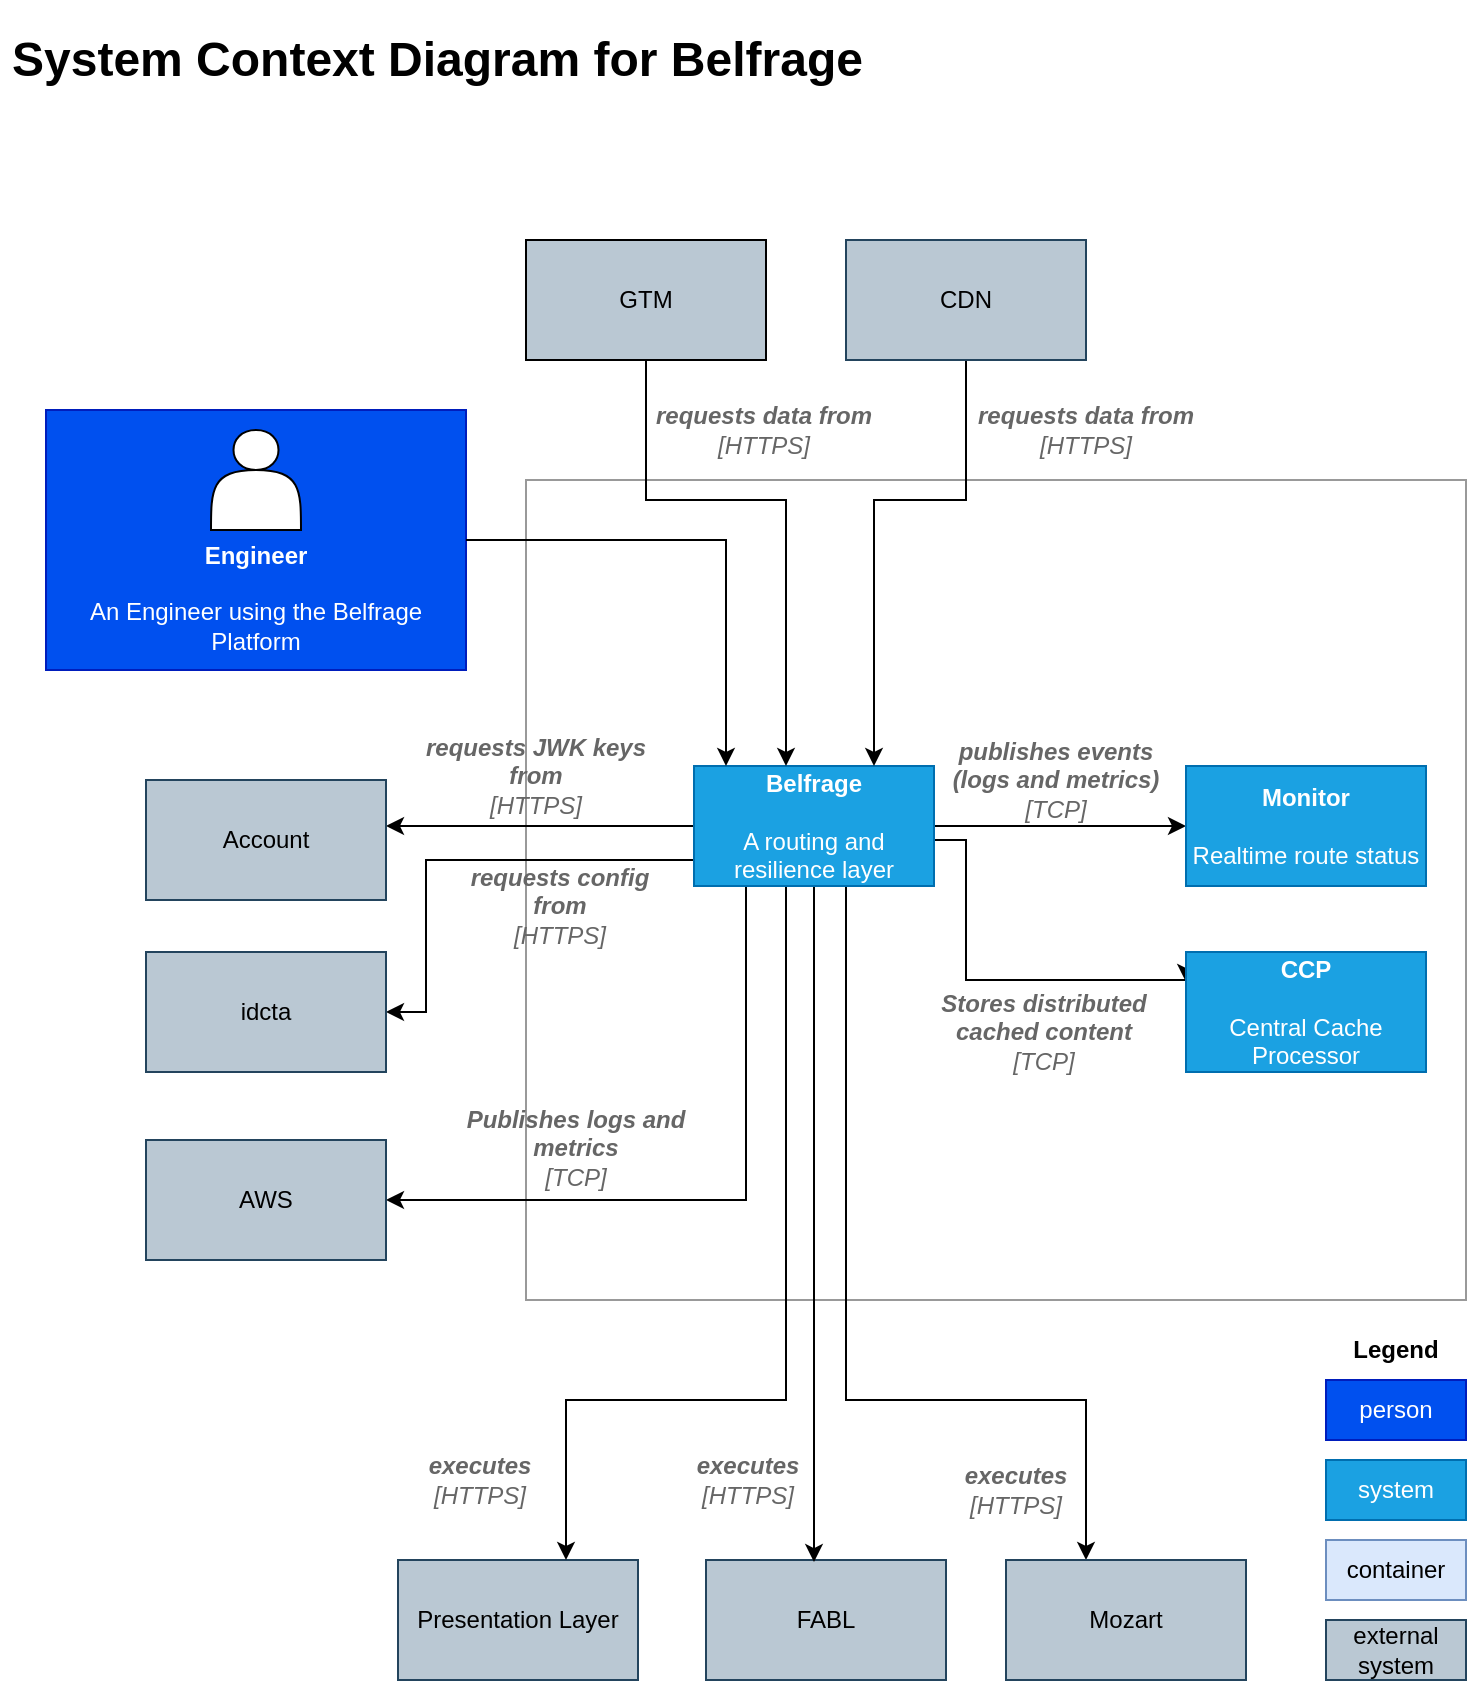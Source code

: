 <mxfile version="13.6.5">
    <diagram id="yKp5CQcjfNolYZbuaR4e" name="Page-1">
        <mxGraphModel dx="1402" dy="1243" grid="1" gridSize="10" guides="1" tooltips="1" connect="1" arrows="1" fold="1" page="1" pageScale="1" pageWidth="827" pageHeight="1169" math="0" shadow="0">
            <root>
                <mxCell id="0"/>
                <mxCell id="1" parent="0"/>
                <mxCell id="25" value="" style="rounded=0;whiteSpace=wrap;html=1;fillColor=none;strokeColor=#999999;" parent="1" vertex="1">
                    <mxGeometry x="270" y="240" width="470" height="410" as="geometry"/>
                </mxCell>
                <mxCell id="2" value="Presentation Layer" style="rounded=0;whiteSpace=wrap;html=1;fillColor=#bac8d3;strokeColor=#23445d;" parent="1" vertex="1">
                    <mxGeometry x="206" y="780" width="120" height="60" as="geometry"/>
                </mxCell>
                <mxCell id="3" value="FABL" style="rounded=0;whiteSpace=wrap;html=1;fillColor=#bac8d3;strokeColor=#23445d;" parent="1" vertex="1">
                    <mxGeometry x="360" y="780" width="120" height="60" as="geometry"/>
                </mxCell>
                <mxCell id="28" style="edgeStyle=orthogonalEdgeStyle;rounded=0;orthogonalLoop=1;jettySize=auto;html=1;" parent="1" source="4" target="2" edge="1">
                    <mxGeometry relative="1" as="geometry">
                        <Array as="points">
                            <mxPoint x="400" y="700"/>
                            <mxPoint x="290" y="700"/>
                        </Array>
                        <mxPoint x="290" y="679" as="targetPoint"/>
                    </mxGeometry>
                </mxCell>
                <mxCell id="30" style="edgeStyle=orthogonalEdgeStyle;rounded=0;orthogonalLoop=1;jettySize=auto;html=1;" parent="1" source="4" target="18" edge="1">
                    <mxGeometry relative="1" as="geometry">
                        <Array as="points">
                            <mxPoint x="430" y="700"/>
                            <mxPoint x="550" y="700"/>
                        </Array>
                        <mxPoint x="550" y="680" as="targetPoint"/>
                    </mxGeometry>
                </mxCell>
                <mxCell id="31" style="edgeStyle=orthogonalEdgeStyle;rounded=0;orthogonalLoop=1;jettySize=auto;html=1;entryX=0;entryY=0.25;entryDx=0;entryDy=0;" parent="1" source="4" target="27" edge="1">
                    <mxGeometry relative="1" as="geometry">
                        <Array as="points">
                            <mxPoint x="490" y="420"/>
                            <mxPoint x="490" y="490"/>
                            <mxPoint x="600" y="490"/>
                        </Array>
                    </mxGeometry>
                </mxCell>
                <mxCell id="33" style="edgeStyle=orthogonalEdgeStyle;rounded=0;orthogonalLoop=1;jettySize=auto;html=1;entryX=0;entryY=0.5;entryDx=0;entryDy=0;" parent="1" source="4" target="26" edge="1">
                    <mxGeometry relative="1" as="geometry"/>
                </mxCell>
                <mxCell id="42" style="edgeStyle=orthogonalEdgeStyle;rounded=0;orthogonalLoop=1;jettySize=auto;html=1;" parent="1" source="4" target="37" edge="1">
                    <mxGeometry relative="1" as="geometry">
                        <Array as="points">
                            <mxPoint x="140" y="410"/>
                        </Array>
                    </mxGeometry>
                </mxCell>
                <mxCell id="43" style="edgeStyle=orthogonalEdgeStyle;rounded=0;orthogonalLoop=1;jettySize=auto;html=1;" parent="1" source="4" target="38" edge="1">
                    <mxGeometry relative="1" as="geometry">
                        <Array as="points">
                            <mxPoint x="220" y="430"/>
                            <mxPoint x="220" y="506"/>
                        </Array>
                    </mxGeometry>
                </mxCell>
                <mxCell id="51" style="edgeStyle=orthogonalEdgeStyle;rounded=0;orthogonalLoop=1;jettySize=auto;html=1;entryX=0.45;entryY=0.017;entryDx=0;entryDy=0;entryPerimeter=0;" parent="1" source="4" target="3" edge="1">
                    <mxGeometry relative="1" as="geometry"/>
                </mxCell>
                <mxCell id="60" style="edgeStyle=orthogonalEdgeStyle;rounded=0;orthogonalLoop=1;jettySize=auto;html=1;entryX=1;entryY=0.5;entryDx=0;entryDy=0;" edge="1" parent="1" source="4" target="59">
                    <mxGeometry relative="1" as="geometry">
                        <Array as="points">
                            <mxPoint x="380" y="600"/>
                        </Array>
                    </mxGeometry>
                </mxCell>
                <mxCell id="4" value="&lt;b&gt;Belfrage&lt;/b&gt;&lt;br&gt;&lt;br&gt;A routing and resilience layer" style="rounded=0;whiteSpace=wrap;html=1;fillColor=#1ba1e2;strokeColor=#006EAF;fontColor=#ffffff;" parent="1" vertex="1">
                    <mxGeometry x="354" y="383" width="120" height="60" as="geometry"/>
                </mxCell>
                <mxCell id="8" style="edgeStyle=orthogonalEdgeStyle;rounded=0;orthogonalLoop=1;jettySize=auto;html=1;" parent="1" source="5" edge="1">
                    <mxGeometry relative="1" as="geometry">
                        <mxPoint x="400" y="383" as="targetPoint"/>
                        <Array as="points">
                            <mxPoint x="330" y="250"/>
                            <mxPoint x="400" y="250"/>
                            <mxPoint x="400" y="383"/>
                        </Array>
                    </mxGeometry>
                </mxCell>
                <mxCell id="5" value="GTM" style="rounded=0;whiteSpace=wrap;html=1;fillColor=#BAC8D3;" parent="1" vertex="1">
                    <mxGeometry x="270" y="120" width="120" height="60" as="geometry"/>
                </mxCell>
                <mxCell id="9" style="edgeStyle=orthogonalEdgeStyle;rounded=0;orthogonalLoop=1;jettySize=auto;html=1;entryX=0.75;entryY=0;entryDx=0;entryDy=0;" parent="1" source="6" target="4" edge="1">
                    <mxGeometry relative="1" as="geometry">
                        <Array as="points">
                            <mxPoint x="490" y="250"/>
                            <mxPoint x="444" y="250"/>
                        </Array>
                    </mxGeometry>
                </mxCell>
                <mxCell id="6" value="CDN" style="rounded=0;whiteSpace=wrap;html=1;fillColor=#bac8d3;strokeColor=#23445d;" parent="1" vertex="1">
                    <mxGeometry x="430" y="120" width="120" height="60" as="geometry"/>
                </mxCell>
                <mxCell id="17" value="&lt;h1&gt;System Context Diagram for Belfrage&lt;/h1&gt;&lt;p&gt;&lt;br&gt;&lt;/p&gt;" style="text;html=1;strokeColor=none;fillColor=none;spacing=5;spacingTop=-20;whiteSpace=wrap;overflow=hidden;rounded=0;" parent="1" vertex="1">
                    <mxGeometry x="7.5" y="10" width="505" height="100" as="geometry"/>
                </mxCell>
                <mxCell id="18" value="Mozart" style="rounded=0;whiteSpace=wrap;html=1;fillColor=#bac8d3;strokeColor=#23445d;" parent="1" vertex="1">
                    <mxGeometry x="510" y="780" width="120" height="60" as="geometry"/>
                </mxCell>
                <mxCell id="21" value="" style="group" parent="1" vertex="1" connectable="0">
                    <mxGeometry x="30" y="205" width="210" height="130" as="geometry"/>
                </mxCell>
                <mxCell id="22" value="&lt;br&gt;&lt;br&gt;&lt;br&gt;&lt;br&gt;&lt;b&gt;Engineer&lt;/b&gt;&lt;br&gt;&lt;br&gt;An Engineer using the Belfrage Platform" style="rounded=0;whiteSpace=wrap;html=1;fillColor=#0050ef;strokeColor=#001DBC;fontColor=#ffffff;" parent="21" vertex="1">
                    <mxGeometry width="210" height="130" as="geometry"/>
                </mxCell>
                <mxCell id="23" value="" style="shape=actor;whiteSpace=wrap;html=1;" parent="21" vertex="1">
                    <mxGeometry x="82.5" y="10" width="45" height="50" as="geometry"/>
                </mxCell>
                <mxCell id="26" value="&lt;b&gt;Monitor&lt;/b&gt;&lt;br&gt;&lt;br&gt;Realtime route status" style="rounded=0;whiteSpace=wrap;html=1;fillColor=#1ba1e2;strokeColor=#006EAF;fontColor=#ffffff;" parent="1" vertex="1">
                    <mxGeometry x="600" y="383" width="120" height="60" as="geometry"/>
                </mxCell>
                <mxCell id="27" value="&lt;b&gt;CCP&lt;br&gt;&lt;/b&gt;&lt;br&gt;Central Cache Processor" style="rounded=0;whiteSpace=wrap;html=1;fillColor=#1ba1e2;strokeColor=#006EAF;fontColor=#ffffff;" parent="1" vertex="1">
                    <mxGeometry x="600" y="476" width="120" height="60" as="geometry"/>
                </mxCell>
                <mxCell id="37" value="Account" style="rounded=0;whiteSpace=wrap;html=1;fillColor=#bac8d3;strokeColor=#23445d;" parent="1" vertex="1">
                    <mxGeometry x="80" y="390" width="120" height="60" as="geometry"/>
                </mxCell>
                <mxCell id="38" value="idcta" style="rounded=0;whiteSpace=wrap;html=1;fillColor=#bac8d3;strokeColor=#23445d;" parent="1" vertex="1">
                    <mxGeometry x="80" y="476" width="120" height="60" as="geometry"/>
                </mxCell>
                <mxCell id="44" value="&lt;font color=&quot;#666666&quot;&gt;&lt;i&gt;&lt;b&gt;requests JWK keys from&lt;/b&gt;&lt;br&gt;[HTTPS]&lt;/i&gt;&lt;/font&gt;" style="text;html=1;strokeColor=none;fillColor=none;align=center;verticalAlign=middle;whiteSpace=wrap;rounded=0;" parent="1" vertex="1">
                    <mxGeometry x="210" y="378" width="130" height="20" as="geometry"/>
                </mxCell>
                <mxCell id="45" value="&lt;font color=&quot;#666666&quot;&gt;&lt;i&gt;&lt;b&gt;requests config from&lt;/b&gt;&lt;br&gt;[HTTPS]&lt;/i&gt;&lt;/font&gt;" style="text;html=1;strokeColor=none;fillColor=none;align=center;verticalAlign=middle;whiteSpace=wrap;rounded=0;" parent="1" vertex="1">
                    <mxGeometry x="234" y="443" width="106" height="20" as="geometry"/>
                </mxCell>
                <mxCell id="46" value="&lt;font color=&quot;#666666&quot;&gt;&lt;i&gt;&lt;b&gt;requests data from&lt;/b&gt;&lt;br&gt;[HTTPS]&lt;/i&gt;&lt;/font&gt;" style="text;html=1;strokeColor=none;fillColor=none;align=center;verticalAlign=middle;whiteSpace=wrap;rounded=0;" parent="1" vertex="1">
                    <mxGeometry x="485" y="205" width="130" height="20" as="geometry"/>
                </mxCell>
                <mxCell id="47" value="&lt;font color=&quot;#666666&quot;&gt;&lt;i&gt;&lt;b&gt;requests data from&lt;/b&gt;&lt;br&gt;[HTTPS]&lt;/i&gt;&lt;/font&gt;" style="text;html=1;strokeColor=none;fillColor=none;align=center;verticalAlign=middle;whiteSpace=wrap;rounded=0;" parent="1" vertex="1">
                    <mxGeometry x="324" y="205" width="130" height="20" as="geometry"/>
                </mxCell>
                <mxCell id="48" value="&lt;i&gt;&lt;font color=&quot;#666666&quot;&gt;&lt;b&gt;publishes events (logs and metrics)&lt;/b&gt; [TCP]&lt;/font&gt;&lt;/i&gt;" style="text;html=1;strokeColor=none;fillColor=none;align=center;verticalAlign=middle;whiteSpace=wrap;rounded=0;" parent="1" vertex="1">
                    <mxGeometry x="480" y="380" width="110" height="20" as="geometry"/>
                </mxCell>
                <mxCell id="49" value="&lt;i&gt;&lt;font color=&quot;#666666&quot;&gt;&lt;b&gt;Stores distributed cached content&lt;/b&gt; [TCP]&lt;/font&gt;&lt;/i&gt;" style="text;html=1;strokeColor=none;fillColor=none;align=center;verticalAlign=middle;whiteSpace=wrap;rounded=0;" parent="1" vertex="1">
                    <mxGeometry x="474" y="496" width="110" height="40" as="geometry"/>
                </mxCell>
                <mxCell id="50" value="&lt;i&gt;&lt;font color=&quot;#666666&quot;&gt;&lt;b&gt;executes&lt;/b&gt;&lt;br&gt;[HTTPS]&lt;/font&gt;&lt;/i&gt;" style="text;html=1;strokeColor=none;fillColor=none;align=center;verticalAlign=middle;whiteSpace=wrap;rounded=0;" parent="1" vertex="1">
                    <mxGeometry x="212" y="730" width="70" height="20" as="geometry"/>
                </mxCell>
                <mxCell id="52" value="&lt;i&gt;&lt;font color=&quot;#666666&quot;&gt;&lt;b&gt;executes&lt;/b&gt;&lt;br&gt;[HTTPS]&lt;/font&gt;&lt;/i&gt;" style="text;html=1;strokeColor=none;fillColor=none;align=center;verticalAlign=middle;whiteSpace=wrap;rounded=0;" parent="1" vertex="1">
                    <mxGeometry x="326" y="730" width="110" height="20" as="geometry"/>
                </mxCell>
                <mxCell id="53" value="&lt;i&gt;&lt;font color=&quot;#666666&quot;&gt;&lt;b&gt;executes&lt;/b&gt;&lt;br&gt;[HTTPS]&lt;/font&gt;&lt;/i&gt;" style="text;html=1;strokeColor=none;fillColor=none;align=center;verticalAlign=middle;whiteSpace=wrap;rounded=0;" parent="1" vertex="1">
                    <mxGeometry x="460" y="735" width="110" height="20" as="geometry"/>
                </mxCell>
                <mxCell id="54" value="container" style="rounded=0;whiteSpace=wrap;html=1;fillColor=#dae8fc;strokeColor=#6c8ebf;" parent="1" vertex="1">
                    <mxGeometry x="670" y="770" width="70" height="30" as="geometry"/>
                </mxCell>
                <mxCell id="55" value="system" style="rounded=0;whiteSpace=wrap;html=1;fillColor=#1ba1e2;strokeColor=#006EAF;fontColor=#ffffff;" parent="1" vertex="1">
                    <mxGeometry x="670" y="730" width="70" height="30" as="geometry"/>
                </mxCell>
                <mxCell id="56" value="person" style="rounded=0;whiteSpace=wrap;html=1;fillColor=#0050ef;strokeColor=#001DBC;fontColor=#ffffff;" parent="1" vertex="1">
                    <mxGeometry x="670" y="690" width="70" height="30" as="geometry"/>
                </mxCell>
                <mxCell id="57" value="external system" style="rounded=0;whiteSpace=wrap;html=1;fillColor=#bac8d3;strokeColor=#23445d;" parent="1" vertex="1">
                    <mxGeometry x="670" y="810" width="70" height="30" as="geometry"/>
                </mxCell>
                <mxCell id="58" value="&lt;b&gt;Legend&lt;/b&gt;" style="text;html=1;strokeColor=none;fillColor=none;align=center;verticalAlign=middle;whiteSpace=wrap;rounded=0;" parent="1" vertex="1">
                    <mxGeometry x="670" y="665" width="70" height="20" as="geometry"/>
                </mxCell>
                <mxCell id="59" value="AWS&lt;br&gt;" style="rounded=0;whiteSpace=wrap;html=1;fillColor=#bac8d3;strokeColor=#23445d;" vertex="1" parent="1">
                    <mxGeometry x="80" y="570" width="120" height="60" as="geometry"/>
                </mxCell>
                <mxCell id="62" style="edgeStyle=orthogonalEdgeStyle;rounded=0;orthogonalLoop=1;jettySize=auto;html=1;" edge="1" parent="1" source="22" target="4">
                    <mxGeometry relative="1" as="geometry">
                        <Array as="points">
                            <mxPoint x="370" y="270"/>
                        </Array>
                    </mxGeometry>
                </mxCell>
                <mxCell id="63" value="&lt;i&gt;&lt;font color=&quot;#666666&quot;&gt;&lt;b&gt;Publishes logs and metrics&lt;br&gt;&lt;/b&gt;[TCP]&lt;/font&gt;&lt;/i&gt;" style="text;html=1;strokeColor=none;fillColor=none;align=center;verticalAlign=middle;whiteSpace=wrap;rounded=0;" vertex="1" parent="1">
                    <mxGeometry x="220" y="554" width="150" height="40" as="geometry"/>
                </mxCell>
            </root>
        </mxGraphModel>
    </diagram>
</mxfile>
